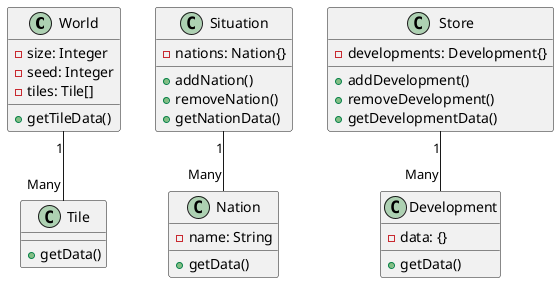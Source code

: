 @startuml

class World {
  -size: Integer
  -seed: Integer
  -tiles: Tile[]

  +getTileData()
}
World "1" -- "Many" Tile

class Tile {
  +getData()
}

class Situation {
  -nations: Nation{}

  +addNation()
  +removeNation()
  +getNationData()
}
Situation "1" -- "Many" Nation

class Nation {
  -name: String
  +getData()
}

class Store {
  -developments: Development{}

  +addDevelopment()
  +removeDevelopment()
  +getDevelopmentData()
}
Store "1" -- "Many" Development

class Development {
  -data: {}
  +getData()
}

@enduml